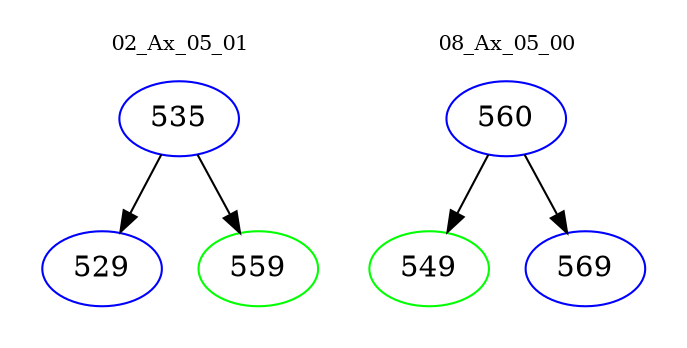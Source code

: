 digraph{
subgraph cluster_0 {
color = white
label = "02_Ax_05_01";
fontsize=10;
T0_535 [label="535", color="blue"]
T0_535 -> T0_529 [color="black"]
T0_529 [label="529", color="blue"]
T0_535 -> T0_559 [color="black"]
T0_559 [label="559", color="green"]
}
subgraph cluster_1 {
color = white
label = "08_Ax_05_00";
fontsize=10;
T1_560 [label="560", color="blue"]
T1_560 -> T1_549 [color="black"]
T1_549 [label="549", color="green"]
T1_560 -> T1_569 [color="black"]
T1_569 [label="569", color="blue"]
}
}
